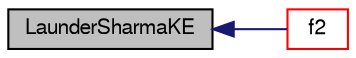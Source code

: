 digraph "LaunderSharmaKE"
{
  bgcolor="transparent";
  edge [fontname="FreeSans",fontsize="10",labelfontname="FreeSans",labelfontsize="10"];
  node [fontname="FreeSans",fontsize="10",shape=record];
  rankdir="LR";
  Node321 [label="LaunderSharmaKE",height=0.2,width=0.4,color="black", fillcolor="grey75", style="filled", fontcolor="black"];
  Node321 -> Node322 [dir="back",color="midnightblue",fontsize="10",style="solid",fontname="FreeSans"];
  Node322 [label="f2",height=0.2,width=0.4,color="red",URL="$a30750.html#a1b4f7d92e1429c1ddb52e85a205ce7fb"];
}
